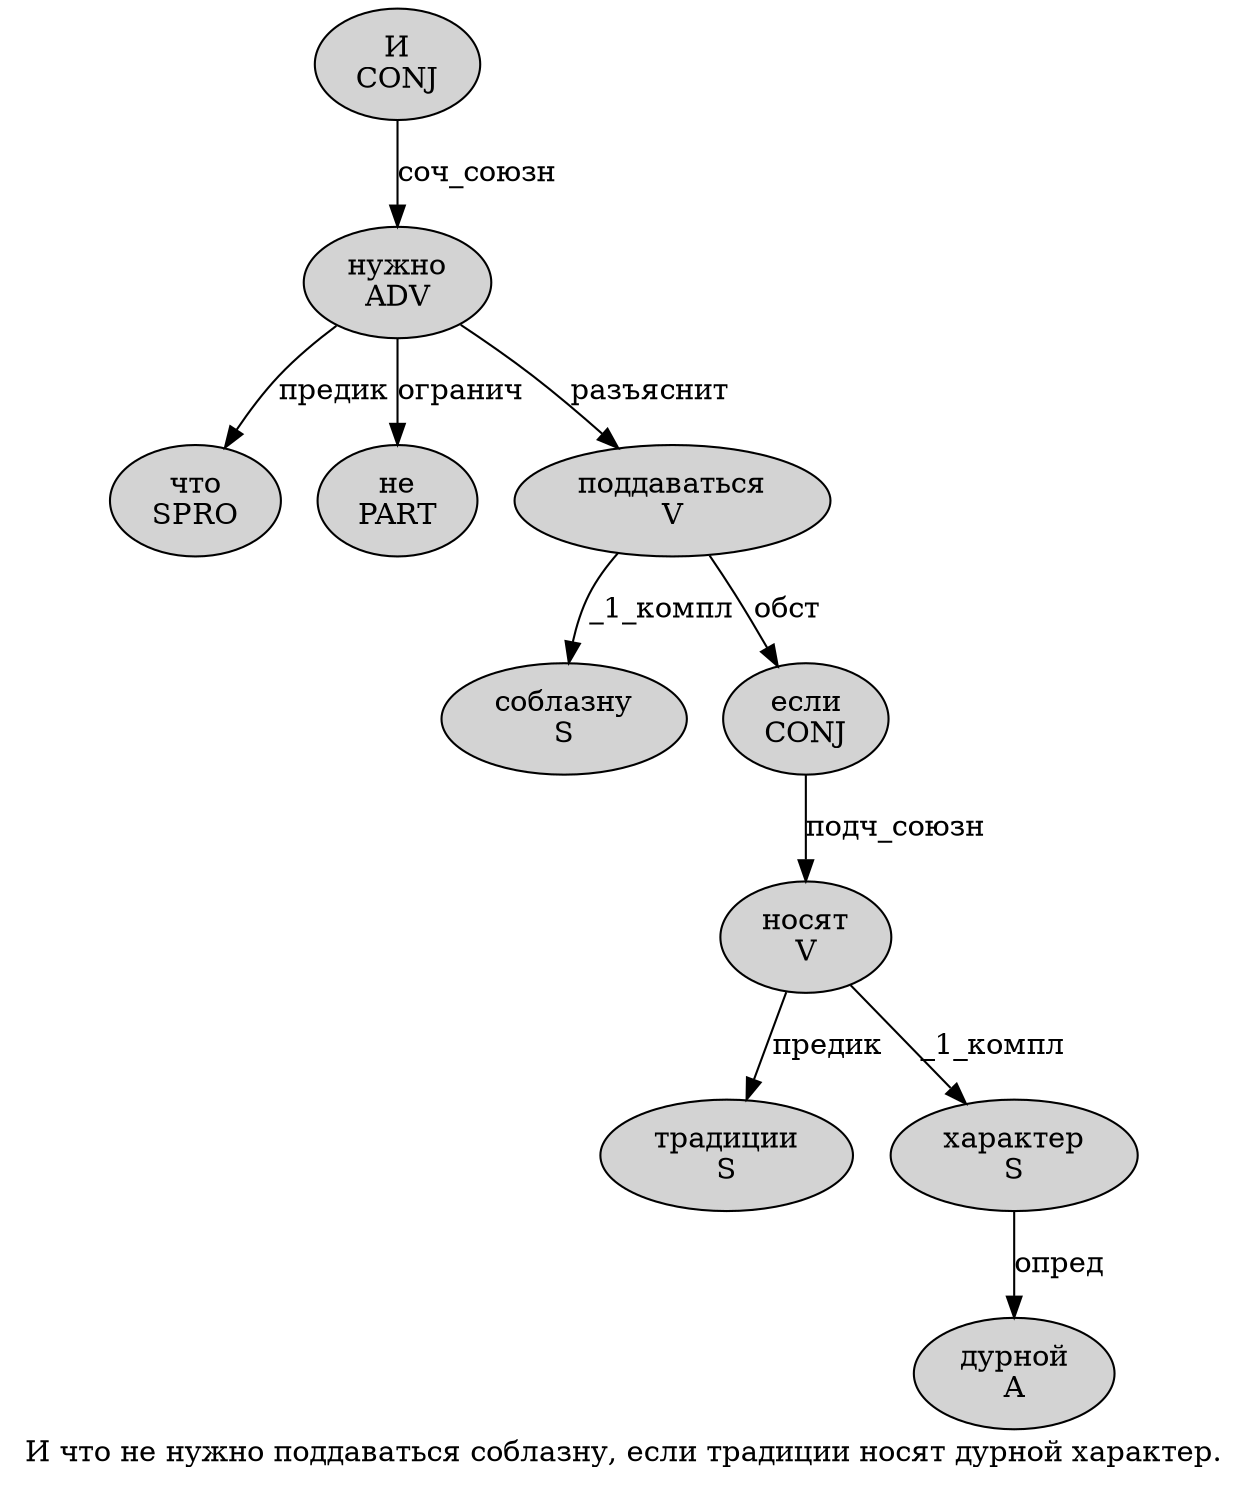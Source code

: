 digraph SENTENCE_2887 {
	graph [label="И что не нужно поддаваться соблазну, если традиции носят дурной характер."]
	node [style=filled]
		0 [label="И
CONJ" color="" fillcolor=lightgray penwidth=1 shape=ellipse]
		1 [label="что
SPRO" color="" fillcolor=lightgray penwidth=1 shape=ellipse]
		2 [label="не
PART" color="" fillcolor=lightgray penwidth=1 shape=ellipse]
		3 [label="нужно
ADV" color="" fillcolor=lightgray penwidth=1 shape=ellipse]
		4 [label="поддаваться
V" color="" fillcolor=lightgray penwidth=1 shape=ellipse]
		5 [label="соблазну
S" color="" fillcolor=lightgray penwidth=1 shape=ellipse]
		7 [label="если
CONJ" color="" fillcolor=lightgray penwidth=1 shape=ellipse]
		8 [label="традиции
S" color="" fillcolor=lightgray penwidth=1 shape=ellipse]
		9 [label="носят
V" color="" fillcolor=lightgray penwidth=1 shape=ellipse]
		10 [label="дурной
A" color="" fillcolor=lightgray penwidth=1 shape=ellipse]
		11 [label="характер
S" color="" fillcolor=lightgray penwidth=1 shape=ellipse]
			0 -> 3 [label="соч_союзн"]
			9 -> 8 [label="предик"]
			9 -> 11 [label="_1_компл"]
			7 -> 9 [label="подч_союзн"]
			4 -> 5 [label="_1_компл"]
			4 -> 7 [label="обст"]
			3 -> 1 [label="предик"]
			3 -> 2 [label="огранич"]
			3 -> 4 [label="разъяснит"]
			11 -> 10 [label="опред"]
}